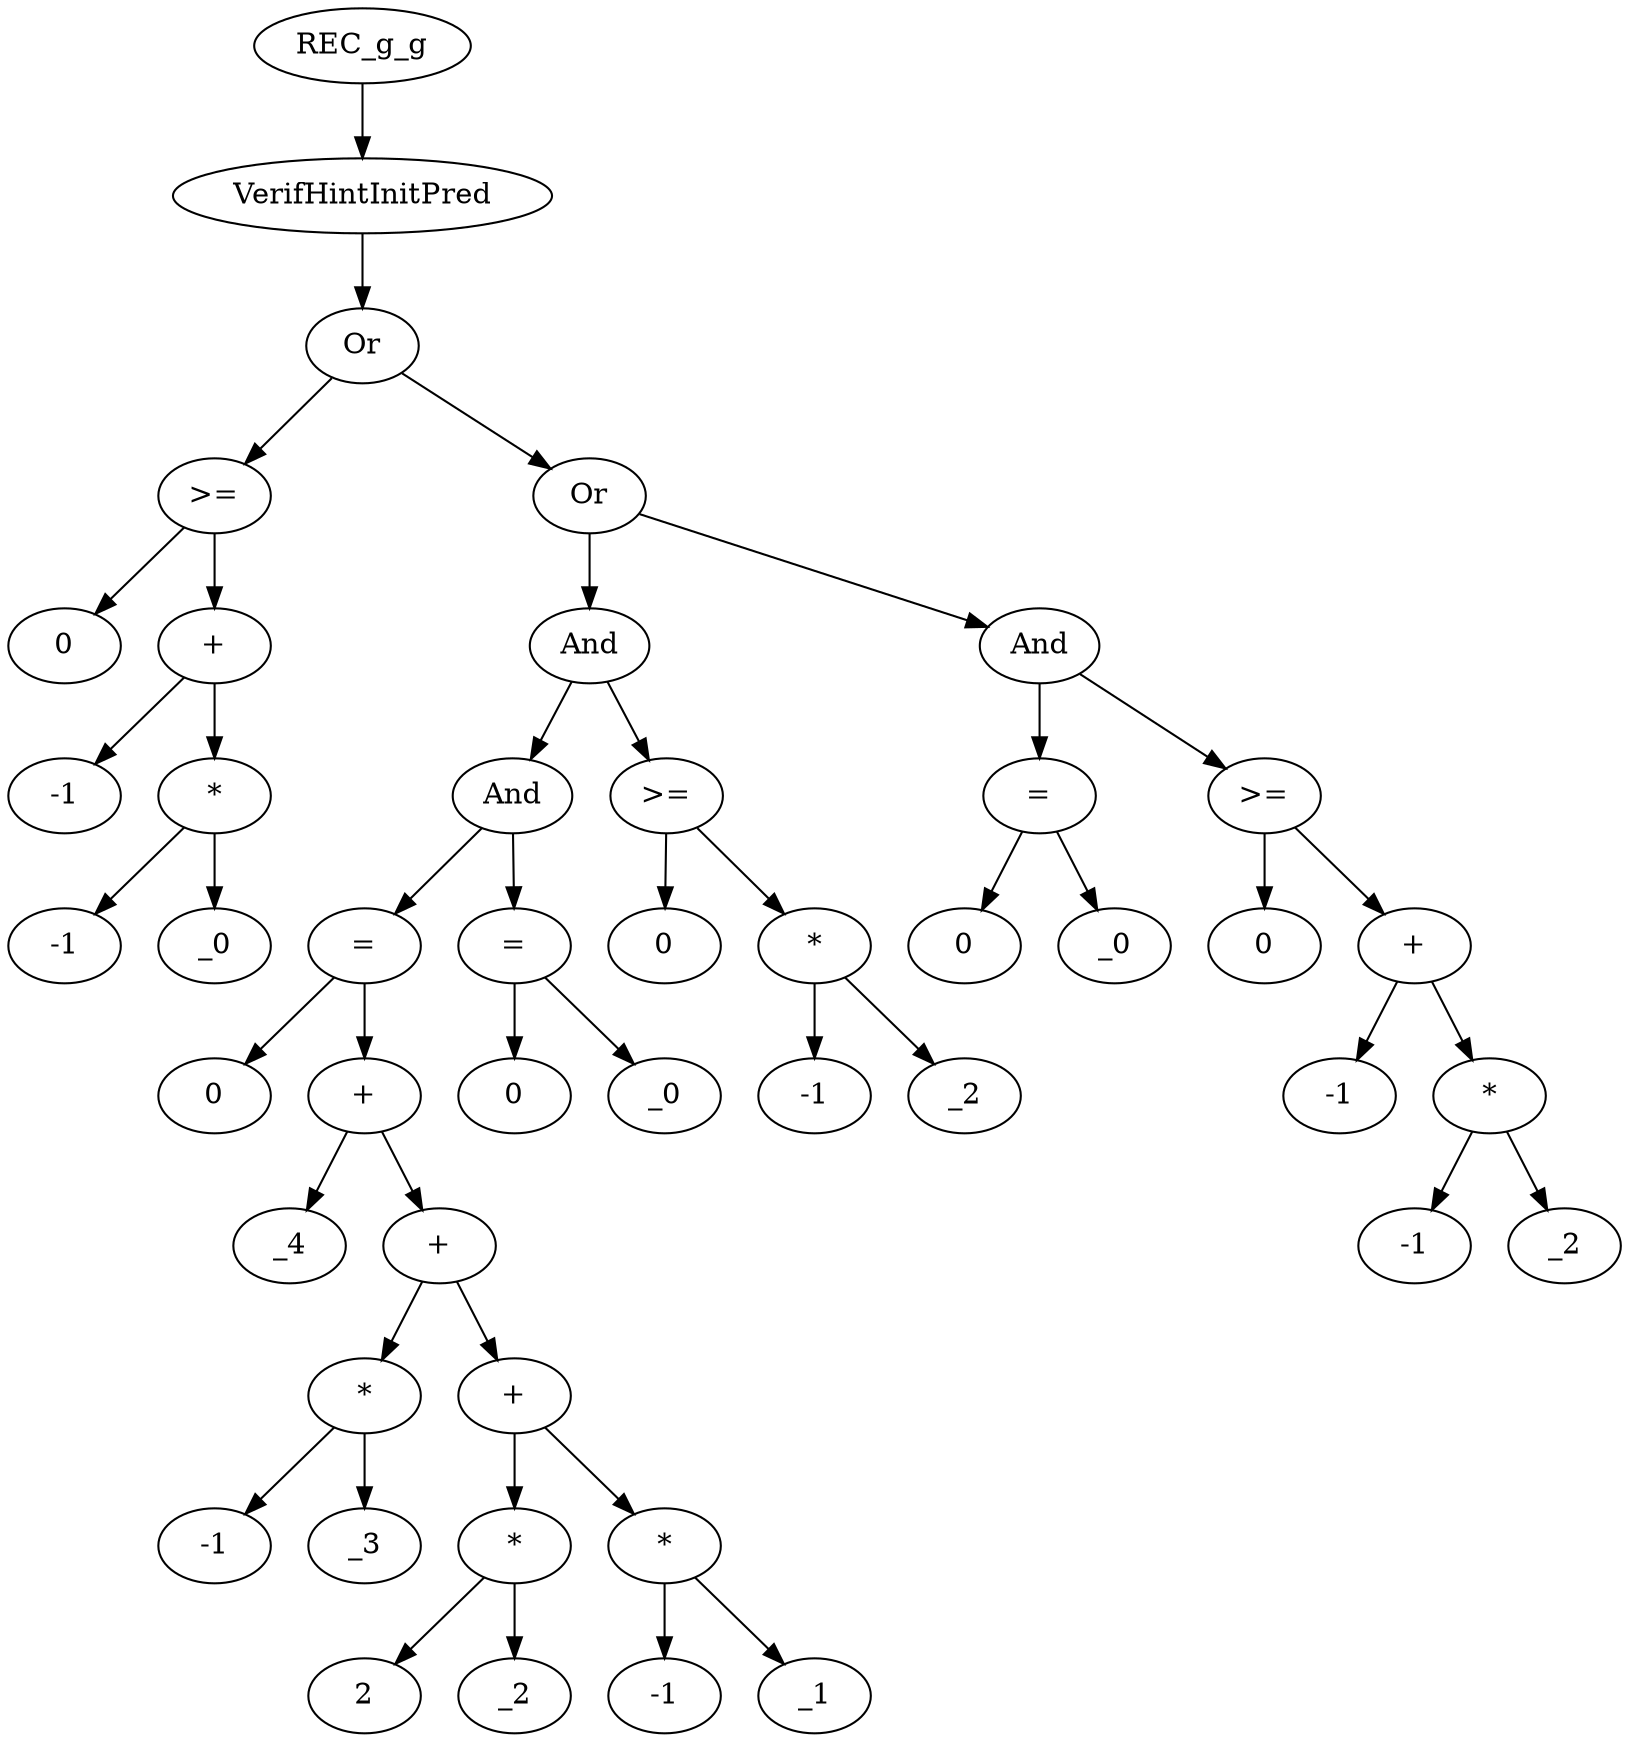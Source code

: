 digraph dag {
0 [label="REC_g_g"];
1 [label="VerifHintInitPred"];
2 [label="Or"];
3 [label=">="];
4 [label="0"];
5 [label="+"];
6 [label="-1"];
7 [label="*"];
8 [label="-1"];
9 [label="_0"];
10 [label="Or"];
11 [label="And"];
12 [label="And"];
13 [label="="];
14 [label="0"];
15 [label="+"];
16 [label="_4"];
17 [label="+"];
18 [label="*"];
19 [label="-1"];
20 [label="_3"];
21 [label="+"];
22 [label="*"];
23 [label="2"];
24 [label="_2"];
25 [label="*"];
26 [label="-1"];
27 [label="_1"];
28 [label="="];
29 [label="0"];
30 [label="_0"];
31 [label=">="];
32 [label="0"];
33 [label="*"];
34 [label="-1"];
35 [label="_2"];
36 [label="And"];
37 [label="="];
38 [label="0"];
39 [label="_0"];
40 [label=">="];
41 [label="0"];
42 [label="+"];
43 [label="-1"];
44 [label="*"];
45 [label="-1"];
46 [label="_2"];
"0" -> "1"[label=""]
"1" -> "2"[label=""]
"2" -> "3"[label=""]
"2" -> "10"[label=""]
"3" -> "5"[label=""]
"3" -> "4"[label=""]
"5" -> "7"[label=""]
"5" -> "6"[label=""]
"7" -> "9"[label=""]
"7" -> "8"[label=""]
"10" -> "11"[label=""]
"10" -> "36"[label=""]
"11" -> "12"[label=""]
"11" -> "31"[label=""]
"12" -> "13"[label=""]
"12" -> "28"[label=""]
"13" -> "15"[label=""]
"13" -> "14"[label=""]
"15" -> "17"[label=""]
"15" -> "16"[label=""]
"17" -> "18"[label=""]
"17" -> "21"[label=""]
"18" -> "20"[label=""]
"18" -> "19"[label=""]
"21" -> "22"[label=""]
"21" -> "25"[label=""]
"22" -> "24"[label=""]
"22" -> "23"[label=""]
"25" -> "27"[label=""]
"25" -> "26"[label=""]
"28" -> "30"[label=""]
"28" -> "29"[label=""]
"31" -> "33"[label=""]
"31" -> "32"[label=""]
"33" -> "35"[label=""]
"33" -> "34"[label=""]
"36" -> "37"[label=""]
"36" -> "40"[label=""]
"37" -> "39"[label=""]
"37" -> "38"[label=""]
"40" -> "42"[label=""]
"40" -> "41"[label=""]
"42" -> "44"[label=""]
"42" -> "43"[label=""]
"44" -> "46"[label=""]
"44" -> "45"[label=""]
}

